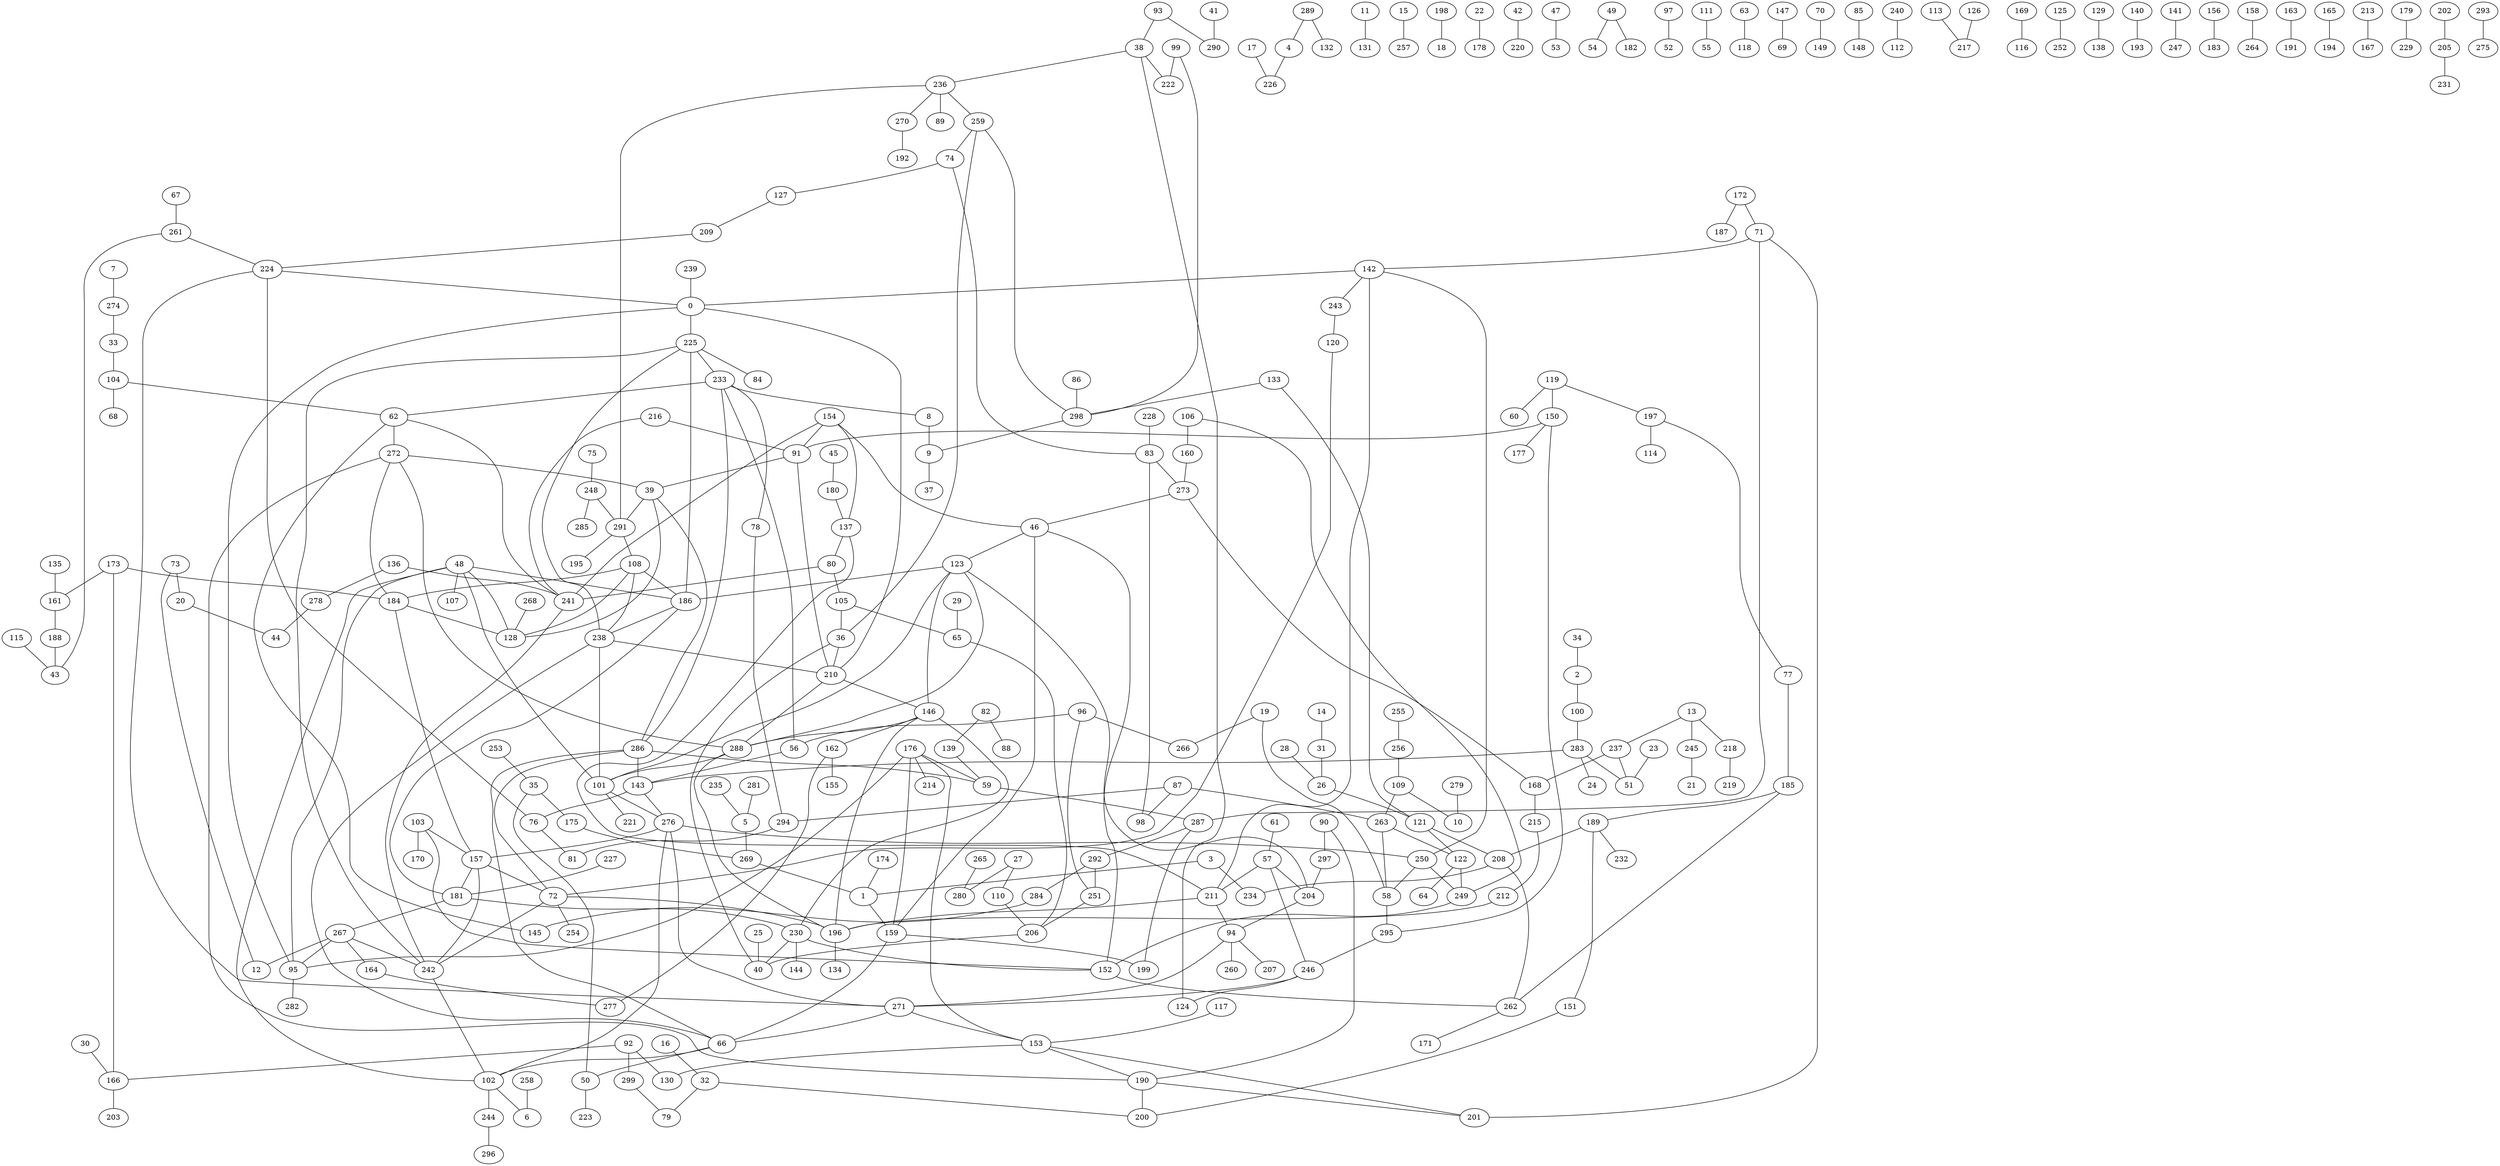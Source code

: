 graph G {
0;
1;
2;
3;
4;
5;
6;
7;
8;
9;
10;
11;
12;
13;
14;
15;
16;
17;
18;
19;
20;
21;
22;
23;
24;
25;
26;
27;
28;
29;
30;
31;
32;
33;
34;
35;
36;
37;
38;
39;
40;
41;
42;
43;
44;
45;
46;
47;
48;
49;
50;
51;
52;
53;
54;
55;
56;
57;
58;
59;
60;
61;
62;
63;
64;
65;
66;
67;
68;
69;
70;
71;
72;
73;
74;
75;
76;
77;
78;
79;
80;
81;
82;
83;
84;
85;
86;
87;
88;
89;
90;
91;
92;
93;
94;
95;
96;
97;
98;
99;
100;
101;
102;
103;
104;
105;
106;
107;
108;
109;
110;
111;
112;
113;
114;
115;
116;
117;
118;
119;
120;
121;
122;
123;
124;
125;
126;
127;
128;
129;
130;
131;
132;
133;
134;
135;
136;
137;
138;
139;
140;
141;
142;
143;
144;
145;
146;
147;
148;
149;
150;
151;
152;
153;
154;
155;
156;
157;
158;
159;
160;
161;
162;
163;
164;
165;
166;
167;
168;
169;
170;
171;
172;
173;
174;
175;
176;
177;
178;
179;
180;
181;
182;
183;
184;
185;
186;
187;
188;
189;
190;
191;
192;
193;
194;
195;
196;
197;
198;
199;
200;
201;
202;
203;
204;
205;
206;
207;
208;
209;
210;
211;
212;
213;
214;
215;
216;
217;
218;
219;
220;
221;
222;
223;
224;
225;
226;
227;
228;
229;
230;
231;
232;
233;
234;
235;
236;
237;
238;
239;
240;
241;
242;
243;
244;
245;
246;
247;
248;
249;
250;
251;
252;
253;
254;
255;
256;
257;
258;
259;
260;
261;
262;
263;
264;
265;
266;
267;
268;
269;
270;
271;
272;
273;
274;
275;
276;
277;
278;
279;
280;
281;
282;
283;
284;
285;
286;
287;
288;
289;
290;
291;
292;
293;
294;
295;
296;
297;
298;
299;
0--225 ;
0--95 ;
1--159 ;
2--100 ;
3--1 ;
3--234 ;
4--226 ;
5--269 ;
7--274 ;
8--9 ;
9--37 ;
11--131 ;
13--245 ;
13--237 ;
13--218 ;
14--31 ;
15--257 ;
16--32 ;
17--226 ;
19--266 ;
19--58 ;
20--44 ;
22--178 ;
23--51 ;
25--40 ;
26--121 ;
27--110 ;
27--280 ;
28--26 ;
29--65 ;
30--166 ;
31--26 ;
32--200 ;
32--79 ;
33--104 ;
34--2 ;
35--50 ;
35--175 ;
36--210 ;
36--40 ;
38--124 ;
38--236 ;
38--222 ;
39--291 ;
39--286 ;
39--128 ;
41--290 ;
42--220 ;
45--180 ;
46--123 ;
46--159 ;
46--152 ;
47--53 ;
48--186 ;
48--95 ;
48--128 ;
48--102 ;
48--107 ;
48--101 ;
49--54 ;
49--182 ;
50--223 ;
56--143 ;
57--204 ;
57--246 ;
57--211 ;
58--295 ;
59--287 ;
61--57 ;
62--145 ;
62--241 ;
62--272 ;
63--118 ;
65--206 ;
66--102 ;
66--238 ;
66--50 ;
67--261 ;
70--149 ;
71--201 ;
71--287 ;
71--142 ;
72--242 ;
72--196 ;
72--254 ;
73--20 ;
73--12 ;
74--83 ;
74--127 ;
75--248 ;
76--81 ;
77--185 ;
78--294 ;
80--105 ;
80--241 ;
82--88 ;
82--139 ;
83--98 ;
83--273 ;
85--148 ;
86--298 ;
87--98 ;
87--294 ;
87--263 ;
90--190 ;
90--297 ;
91--210 ;
91--39 ;
92--299 ;
92--130 ;
92--166 ;
93--290 ;
93--38 ;
94--207 ;
94--271 ;
94--260 ;
95--282 ;
96--251 ;
96--56 ;
96--266 ;
97--52 ;
99--222 ;
99--298 ;
100--283 ;
101--238 ;
101--276 ;
101--221 ;
102--244 ;
102--6 ;
103--170 ;
103--152 ;
103--157 ;
104--62 ;
104--68 ;
105--65 ;
105--36 ;
106--249 ;
106--160 ;
108--128 ;
108--238 ;
108--184 ;
108--186 ;
109--263 ;
109--10 ;
110--206 ;
111--55 ;
113--217 ;
115--43 ;
117--153 ;
119--60 ;
119--197 ;
119--150 ;
120--72 ;
121--122 ;
121--208 ;
122--249 ;
122--64 ;
123--204 ;
123--186 ;
123--288 ;
123--101 ;
123--146 ;
125--252 ;
126--217 ;
127--209 ;
129--138 ;
133--121 ;
133--298 ;
135--161 ;
136--278 ;
136--241 ;
137--211 ;
137--80 ;
139--59 ;
140--193 ;
141--247 ;
142--211 ;
142--243 ;
142--250 ;
142--0 ;
143--76 ;
143--276 ;
146--288 ;
146--196 ;
146--162 ;
147--69 ;
150--177 ;
150--295 ;
150--91 ;
151--200 ;
152--262 ;
153--190 ;
153--130 ;
154--241 ;
154--91 ;
154--137 ;
154--46 ;
156--183 ;
157--72 ;
157--181 ;
158--264 ;
159--66 ;
159--199 ;
160--273 ;
161--188 ;
162--155 ;
162--277 ;
163--191 ;
164--277 ;
165--194 ;
166--203 ;
168--215 ;
169--116 ;
172--187 ;
172--71 ;
173--166 ;
173--161 ;
173--184 ;
174--1 ;
175--269 ;
176--95 ;
176--159 ;
176--59 ;
176--153 ;
176--214 ;
179--229 ;
180--137 ;
181--230 ;
181--186 ;
181--267 ;
184--128 ;
184--272 ;
184--157 ;
185--189 ;
185--262 ;
186--238 ;
188--43 ;
189--208 ;
189--232 ;
189--151 ;
190--200 ;
190--201 ;
196--134 ;
197--77 ;
197--114 ;
198--18 ;
201--153 ;
202--205 ;
204--94 ;
205--231 ;
206--40 ;
208--234 ;
208--262 ;
209--224 ;
210--0 ;
210--146 ;
211--94 ;
211--196 ;
212--196 ;
213--167 ;
215--212 ;
216--91 ;
216--241 ;
218--219 ;
224--271 ;
224--0 ;
224--76 ;
225--242 ;
225--186 ;
225--233 ;
225--84 ;
227--181 ;
228--83 ;
230--144 ;
230--152 ;
230--146 ;
230--40 ;
233--8 ;
233--62 ;
233--78 ;
233--56 ;
233--286 ;
235--5 ;
236--89 ;
236--259 ;
236--291 ;
236--270 ;
237--51 ;
237--168 ;
238--210 ;
238--225 ;
239--0 ;
240--112 ;
241--242 ;
242--102 ;
242--157 ;
243--120 ;
244--296 ;
245--21 ;
246--124 ;
246--271 ;
248--291 ;
248--285 ;
249--152 ;
250--249 ;
250--58 ;
251--206 ;
253--35 ;
255--256 ;
256--109 ;
258--6 ;
259--36 ;
259--74 ;
259--298 ;
261--224 ;
261--43 ;
262--171 ;
263--58 ;
263--122 ;
265--280 ;
267--95 ;
267--242 ;
267--12 ;
267--164 ;
268--128 ;
269--1 ;
270--192 ;
271--66 ;
271--153 ;
271--276 ;
272--190 ;
272--288 ;
272--39 ;
273--168 ;
273--46 ;
274--33 ;
276--157 ;
276--102 ;
276--250 ;
278--44 ;
279--10 ;
281--5 ;
283--51 ;
283--143 ;
283--24 ;
284--145 ;
286--59 ;
286--72 ;
286--66 ;
286--143 ;
287--292 ;
287--199 ;
288--210 ;
288--101 ;
288--196 ;
289--4 ;
289--132 ;
291--108 ;
291--195 ;
292--284 ;
292--251 ;
293--275 ;
294--81 ;
295--246 ;
297--204 ;
298--9 ;
299--79 ;
}
